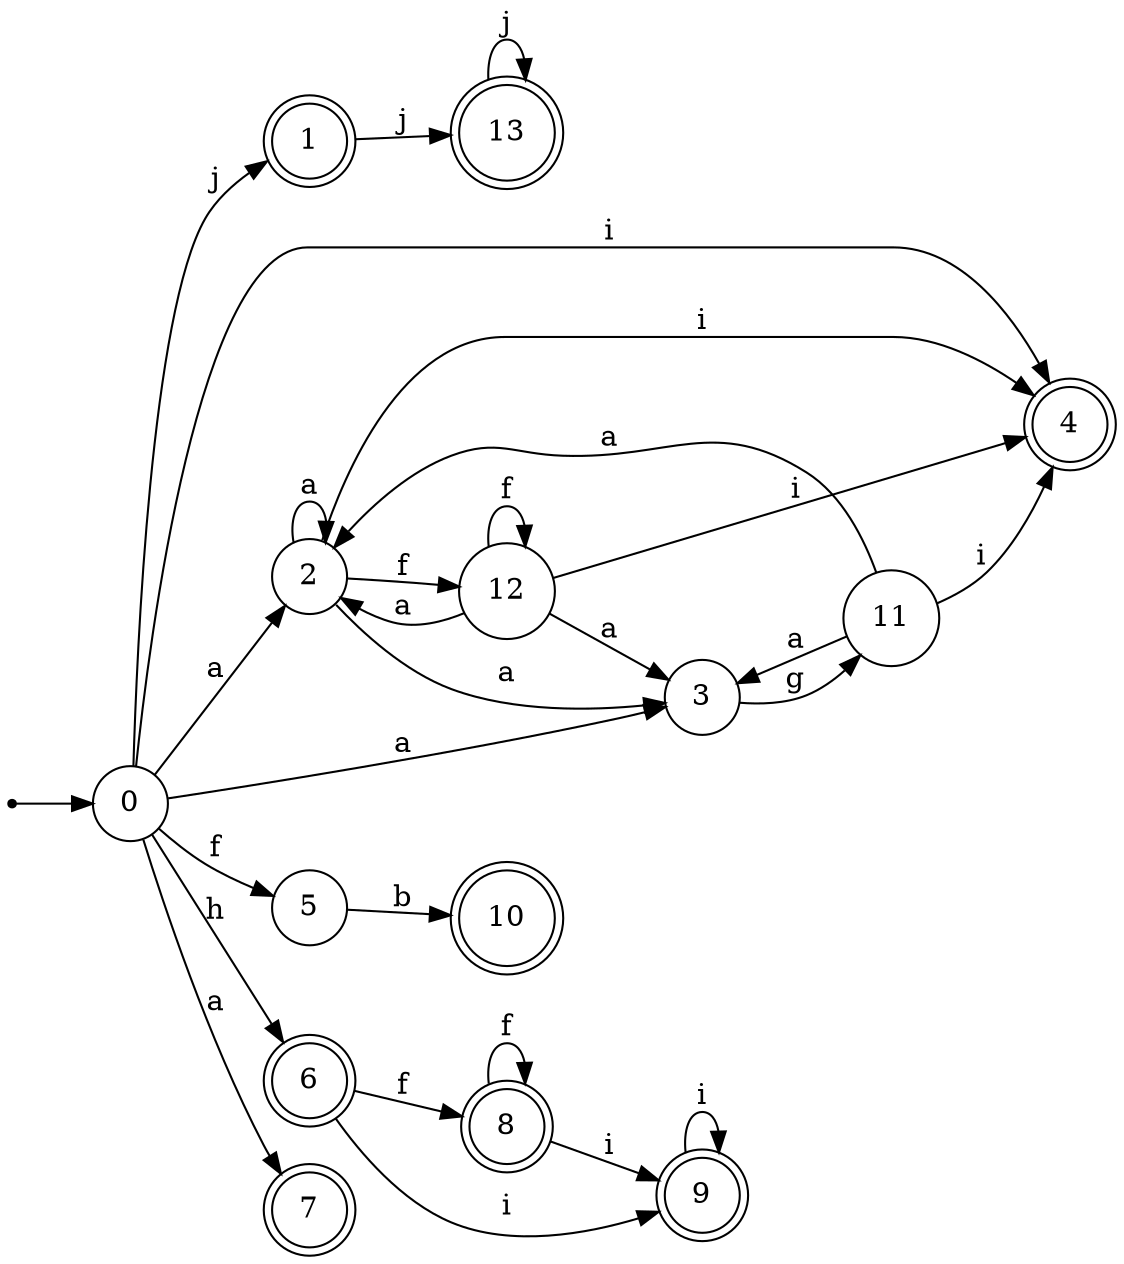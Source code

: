 digraph finite_state_machine {
rankdir=LR;
size="20,20";
node [shape = point]; "dummy0"
node [shape = circle]; "0";
"dummy0" -> "0";
node [shape = doublecircle]; "1";node [shape = circle]; "2";
node [shape = circle]; "3";
node [shape = doublecircle]; "4";node [shape = circle]; "5";
node [shape = doublecircle]; "6";node [shape = doublecircle]; "7";node [shape = doublecircle]; "8";node [shape = doublecircle]; "9";node [shape = doublecircle]; "10";node [shape = circle]; "11";
node [shape = circle]; "12";
node [shape = doublecircle]; "13";"0" -> "1" [label = "j"];
 "0" -> "2" [label = "a"];
 "0" -> "3" [label = "a"];
 "0" -> "7" [label = "a"];
 "0" -> "4" [label = "i"];
 "0" -> "5" [label = "f"];
 "0" -> "6" [label = "h"];
 "6" -> "8" [label = "f"];
 "6" -> "9" [label = "i"];
 "9" -> "9" [label = "i"];
 "8" -> "8" [label = "f"];
 "8" -> "9" [label = "i"];
 "5" -> "10" [label = "b"];
 "3" -> "11" [label = "g"];
 "11" -> "2" [label = "a"];
 "11" -> "3" [label = "a"];
 "11" -> "4" [label = "i"];
 "2" -> "2" [label = "a"];
 "2" -> "3" [label = "a"];
 "2" -> "12" [label = "f"];
 "2" -> "4" [label = "i"];
 "12" -> "12" [label = "f"];
 "12" -> "2" [label = "a"];
 "12" -> "3" [label = "a"];
 "12" -> "4" [label = "i"];
 "1" -> "13" [label = "j"];
 "13" -> "13" [label = "j"];
 }
